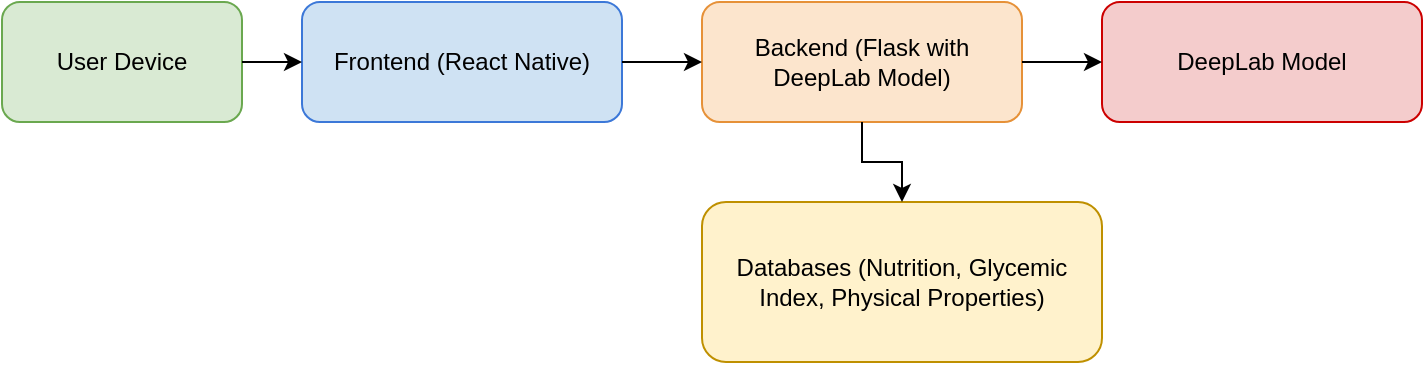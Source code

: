 <mxfile>
  <diagram name="System Architecture">
    <mxGraphModel dx="1000" dy="1000" grid="1" gridSize="10" guides="1" tooltips="1" connect="1" arrows="1" fold="1" page="1" pageScale="1" pageWidth="850" pageHeight="1100" math="0" shadow="0">
      <root>
        <mxCell id="0" />
        <mxCell id="1" parent="0" />
        
        <!-- User Device -->
        <mxCell id="2" value="User Device" style="rounded=1;whiteSpace=wrap;html=1;fillColor=#D9EAD3;strokeColor=#6AA84F;" vertex="1" parent="1">
          <mxGeometry x="50" y="50" width="120" height="60" as="geometry" />
        </mxCell>

        <!-- Frontend -->
        <mxCell id="3" value="Frontend (React Native)" style="rounded=1;whiteSpace=wrap;html=1;fillColor=#CFE2F3;strokeColor=#3C78D8;" vertex="1" parent="1">
          <mxGeometry x="200" y="50" width="160" height="60" as="geometry" />
        </mxCell>

        <!-- Backend -->
        <mxCell id="4" value="Backend (Flask with DeepLab Model)" style="rounded=1;whiteSpace=wrap;html=1;fillColor=#FCE5CD;strokeColor=#E69138;" vertex="1" parent="1">
          <mxGeometry x="400" y="50" width="160" height="60" as="geometry" />
        </mxCell>

        <!-- DeepLab Model -->
        <mxCell id="5" value="DeepLab Model" style="rounded=1;whiteSpace=wrap;html=1;fillColor=#F4CCCC;strokeColor=#CC0000;" vertex="1" parent="1">
          <mxGeometry x="600" y="50" width="160" height="60" as="geometry" />
        </mxCell>

        <!-- Databases -->
        <mxCell id="6" value="Databases (Nutrition, Glycemic Index, Physical Properties)" style="rounded=1;whiteSpace=wrap;html=1;fillColor=#FFF2CC;strokeColor=#BF9000;" vertex="1" parent="1">
          <mxGeometry x="400" y="150" width="200" height="80" as="geometry" />
        </mxCell>

        <!-- Arrows -->
        <mxCell id="7" style="edgeStyle=orthogonalEdgeStyle;rounded=0;orthogonalLoop=1;jettySize=auto;html=1;strokeColor=#000000;" edge="1" parent="1" source="2" target="3">
          <mxGeometry relative="1" as="geometry" />
        </mxCell>

        <mxCell id="8" style="edgeStyle=orthogonalEdgeStyle;rounded=0;orthogonalLoop=1;jettySize=auto;html=1;strokeColor=#000000;" edge="1" parent="1" source="3" target="4">
          <mxGeometry relative="1" as="geometry" />
        </mxCell>

        <mxCell id="9" style="edgeStyle=orthogonalEdgeStyle;rounded=0;orthogonalLoop=1;jettySize=auto;html=1;strokeColor=#000000;" edge="1" parent="1" source="4" target="5">
          <mxGeometry relative="1" as="geometry" />
        </mxCell>

        <mxCell id="10" style="edgeStyle=orthogonalEdgeStyle;rounded=0;orthogonalLoop=1;jettySize=auto;html=1;strokeColor=#000000;" edge="1" parent="1" source="4" target="6">
          <mxGeometry relative="1" as="geometry" />
        </mxCell>
      </root>
    </mxGraphModel>
  </diagram>
</mxfile>
